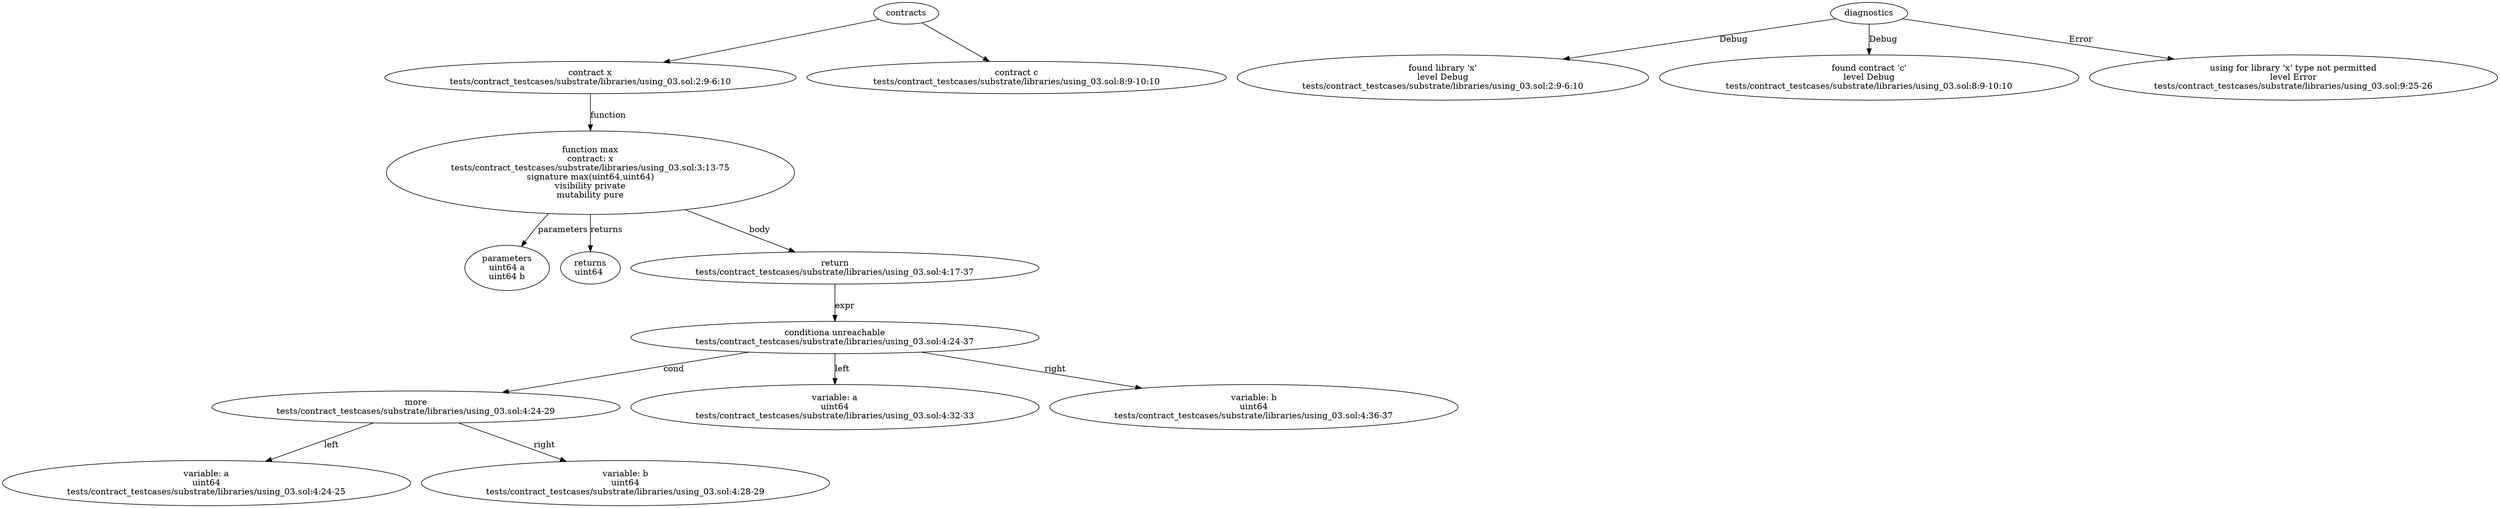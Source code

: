 strict digraph "tests/contract_testcases/substrate/libraries/using_03.sol" {
	contract [label="contract x\ntests/contract_testcases/substrate/libraries/using_03.sol:2:9-6:10"]
	max [label="function max\ncontract: x\ntests/contract_testcases/substrate/libraries/using_03.sol:3:13-75\nsignature max(uint64,uint64)\nvisibility private\nmutability pure"]
	parameters [label="parameters\nuint64 a\nuint64 b"]
	returns [label="returns\nuint64 "]
	return [label="return\ntests/contract_testcases/substrate/libraries/using_03.sol:4:17-37"]
	conditional [label="conditiona unreachable\ntests/contract_testcases/substrate/libraries/using_03.sol:4:24-37"]
	more [label="more\ntests/contract_testcases/substrate/libraries/using_03.sol:4:24-29"]
	variable [label="variable: a\nuint64\ntests/contract_testcases/substrate/libraries/using_03.sol:4:24-25"]
	variable_9 [label="variable: b\nuint64\ntests/contract_testcases/substrate/libraries/using_03.sol:4:28-29"]
	variable_10 [label="variable: a\nuint64\ntests/contract_testcases/substrate/libraries/using_03.sol:4:32-33"]
	variable_11 [label="variable: b\nuint64\ntests/contract_testcases/substrate/libraries/using_03.sol:4:36-37"]
	contract_12 [label="contract c\ntests/contract_testcases/substrate/libraries/using_03.sol:8:9-10:10"]
	diagnostic [label="found library 'x'\nlevel Debug\ntests/contract_testcases/substrate/libraries/using_03.sol:2:9-6:10"]
	diagnostic_15 [label="found contract 'c'\nlevel Debug\ntests/contract_testcases/substrate/libraries/using_03.sol:8:9-10:10"]
	diagnostic_16 [label="using for library 'x' type not permitted\nlevel Error\ntests/contract_testcases/substrate/libraries/using_03.sol:9:25-26"]
	contracts -> contract
	contract -> max [label="function"]
	max -> parameters [label="parameters"]
	max -> returns [label="returns"]
	max -> return [label="body"]
	return -> conditional [label="expr"]
	conditional -> more [label="cond"]
	more -> variable [label="left"]
	more -> variable_9 [label="right"]
	conditional -> variable_10 [label="left"]
	conditional -> variable_11 [label="right"]
	contracts -> contract_12
	diagnostics -> diagnostic [label="Debug"]
	diagnostics -> diagnostic_15 [label="Debug"]
	diagnostics -> diagnostic_16 [label="Error"]
}
